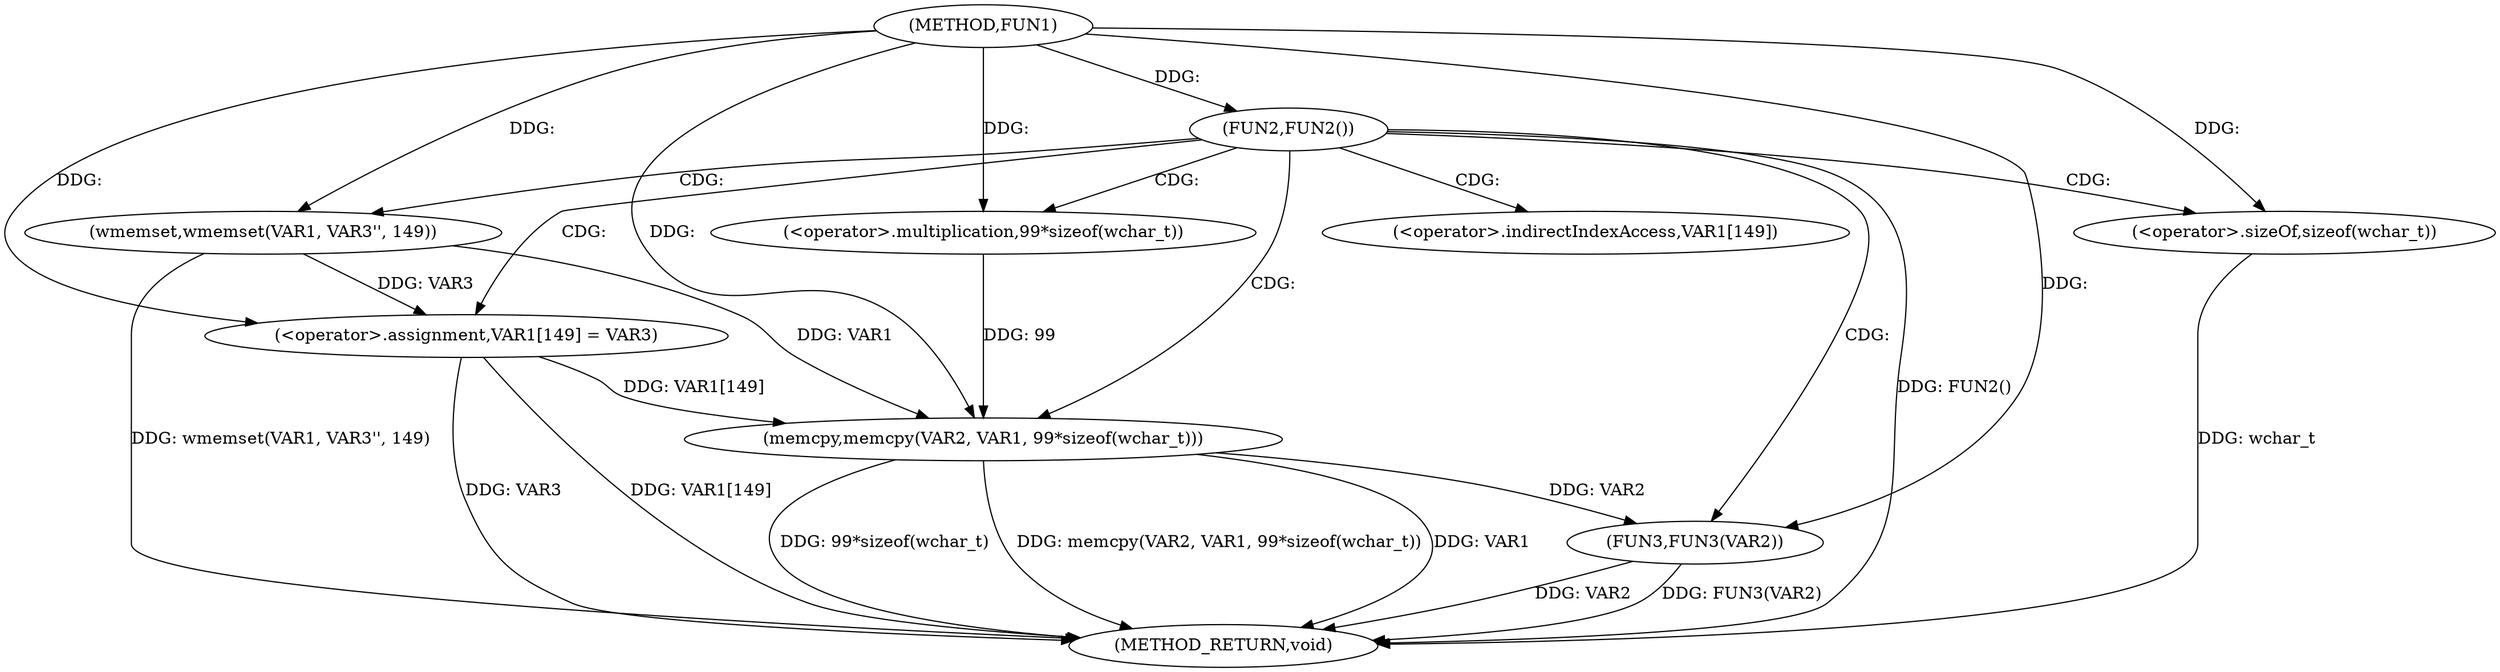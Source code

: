 digraph FUN1 {  
"1000100" [label = "(METHOD,FUN1)" ]
"1000126" [label = "(METHOD_RETURN,void)" ]
"1000103" [label = "(FUN2,FUN2())" ]
"1000108" [label = "(wmemset,wmemset(VAR1, VAR3'', 149))" ]
"1000112" [label = "(<operator>.assignment,VAR1[149] = VAR3)" ]
"1000117" [label = "(memcpy,memcpy(VAR2, VAR1, 99*sizeof(wchar_t)))" ]
"1000120" [label = "(<operator>.multiplication,99*sizeof(wchar_t))" ]
"1000122" [label = "(<operator>.sizeOf,sizeof(wchar_t))" ]
"1000124" [label = "(FUN3,FUN3(VAR2))" ]
"1000113" [label = "(<operator>.indirectIndexAccess,VAR1[149])" ]
  "1000117" -> "1000126"  [ label = "DDG: memcpy(VAR2, VAR1, 99*sizeof(wchar_t))"] 
  "1000124" -> "1000126"  [ label = "DDG: VAR2"] 
  "1000108" -> "1000126"  [ label = "DDG: wmemset(VAR1, VAR3'', 149)"] 
  "1000122" -> "1000126"  [ label = "DDG: wchar_t"] 
  "1000103" -> "1000126"  [ label = "DDG: FUN2()"] 
  "1000117" -> "1000126"  [ label = "DDG: VAR1"] 
  "1000112" -> "1000126"  [ label = "DDG: VAR3"] 
  "1000124" -> "1000126"  [ label = "DDG: FUN3(VAR2)"] 
  "1000112" -> "1000126"  [ label = "DDG: VAR1[149]"] 
  "1000117" -> "1000126"  [ label = "DDG: 99*sizeof(wchar_t)"] 
  "1000100" -> "1000103"  [ label = "DDG: "] 
  "1000100" -> "1000108"  [ label = "DDG: "] 
  "1000108" -> "1000112"  [ label = "DDG: VAR3"] 
  "1000100" -> "1000112"  [ label = "DDG: "] 
  "1000100" -> "1000117"  [ label = "DDG: "] 
  "1000112" -> "1000117"  [ label = "DDG: VAR1[149]"] 
  "1000108" -> "1000117"  [ label = "DDG: VAR1"] 
  "1000120" -> "1000117"  [ label = "DDG: 99"] 
  "1000100" -> "1000120"  [ label = "DDG: "] 
  "1000100" -> "1000122"  [ label = "DDG: "] 
  "1000117" -> "1000124"  [ label = "DDG: VAR2"] 
  "1000100" -> "1000124"  [ label = "DDG: "] 
  "1000103" -> "1000112"  [ label = "CDG: "] 
  "1000103" -> "1000124"  [ label = "CDG: "] 
  "1000103" -> "1000108"  [ label = "CDG: "] 
  "1000103" -> "1000120"  [ label = "CDG: "] 
  "1000103" -> "1000117"  [ label = "CDG: "] 
  "1000103" -> "1000113"  [ label = "CDG: "] 
  "1000103" -> "1000122"  [ label = "CDG: "] 
}
